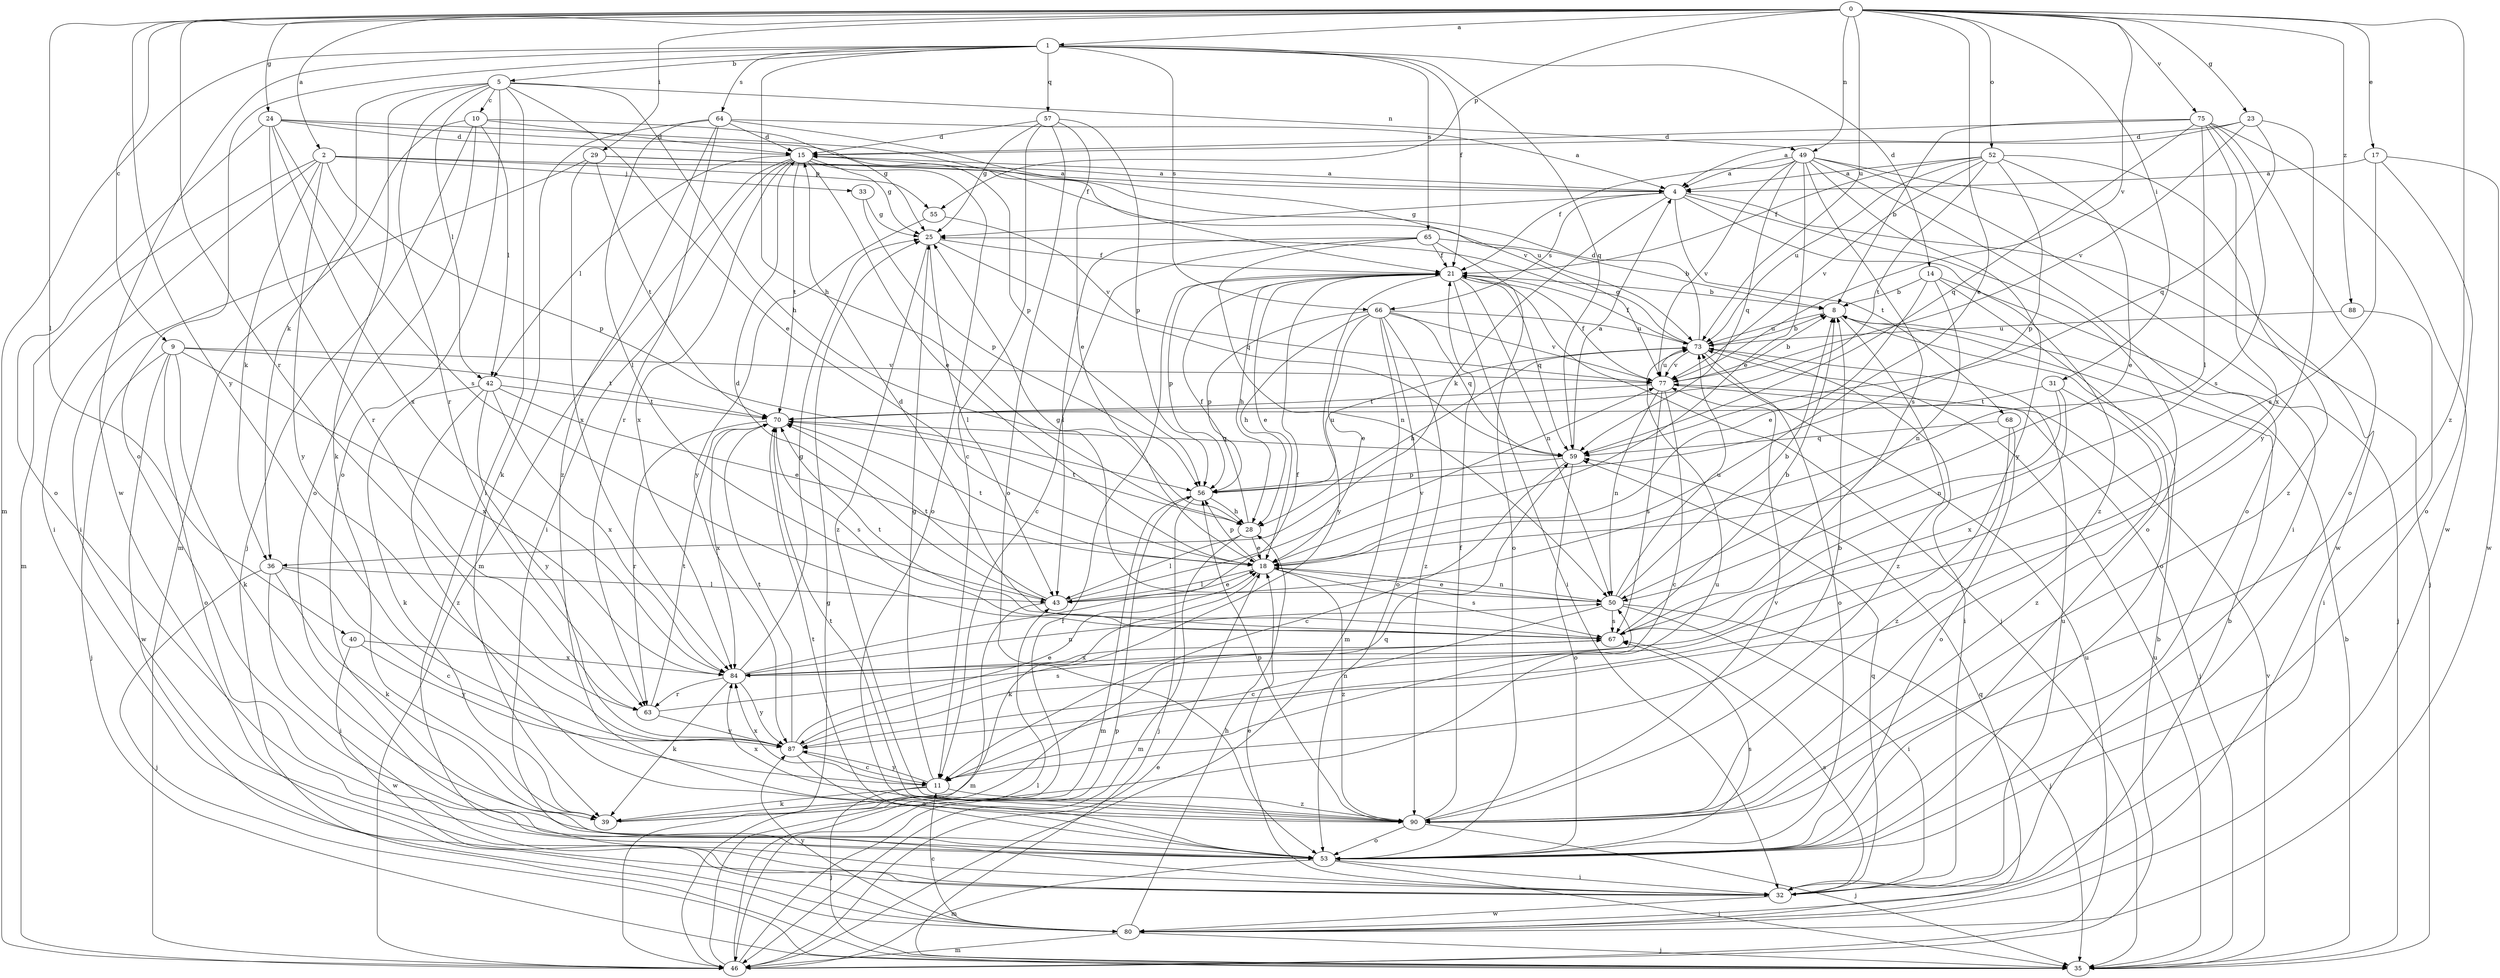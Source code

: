 strict digraph  {
0;
1;
2;
4;
5;
8;
9;
10;
11;
14;
15;
17;
18;
21;
23;
24;
25;
28;
29;
31;
32;
33;
35;
36;
39;
40;
42;
43;
46;
49;
50;
52;
53;
55;
56;
57;
59;
63;
64;
65;
66;
67;
68;
70;
73;
75;
77;
80;
84;
87;
88;
90;
0 -> 1  [label=a];
0 -> 2  [label=a];
0 -> 9  [label=c];
0 -> 17  [label=e];
0 -> 18  [label=e];
0 -> 23  [label=g];
0 -> 24  [label=g];
0 -> 29  [label=i];
0 -> 31  [label=i];
0 -> 40  [label=l];
0 -> 49  [label=n];
0 -> 52  [label=o];
0 -> 55  [label=p];
0 -> 63  [label=r];
0 -> 73  [label=u];
0 -> 75  [label=v];
0 -> 77  [label=v];
0 -> 87  [label=y];
0 -> 88  [label=z];
0 -> 90  [label=z];
1 -> 5  [label=b];
1 -> 14  [label=d];
1 -> 21  [label=f];
1 -> 28  [label=h];
1 -> 46  [label=m];
1 -> 53  [label=o];
1 -> 57  [label=q];
1 -> 59  [label=q];
1 -> 64  [label=s];
1 -> 65  [label=s];
1 -> 66  [label=s];
1 -> 80  [label=w];
2 -> 4  [label=a];
2 -> 32  [label=i];
2 -> 33  [label=j];
2 -> 36  [label=k];
2 -> 46  [label=m];
2 -> 55  [label=p];
2 -> 56  [label=p];
2 -> 87  [label=y];
4 -> 25  [label=g];
4 -> 35  [label=j];
4 -> 36  [label=k];
4 -> 53  [label=o];
4 -> 66  [label=s];
4 -> 68  [label=t];
4 -> 90  [label=z];
5 -> 10  [label=c];
5 -> 18  [label=e];
5 -> 28  [label=h];
5 -> 32  [label=i];
5 -> 36  [label=k];
5 -> 39  [label=k];
5 -> 42  [label=l];
5 -> 49  [label=n];
5 -> 53  [label=o];
5 -> 63  [label=r];
8 -> 73  [label=u];
8 -> 90  [label=z];
9 -> 35  [label=j];
9 -> 39  [label=k];
9 -> 53  [label=o];
9 -> 70  [label=t];
9 -> 77  [label=v];
9 -> 80  [label=w];
9 -> 84  [label=x];
10 -> 15  [label=d];
10 -> 25  [label=g];
10 -> 35  [label=j];
10 -> 42  [label=l];
10 -> 46  [label=m];
10 -> 53  [label=o];
11 -> 8  [label=b];
11 -> 25  [label=g];
11 -> 35  [label=j];
11 -> 39  [label=k];
11 -> 84  [label=x];
11 -> 87  [label=y];
11 -> 90  [label=z];
14 -> 8  [label=b];
14 -> 18  [label=e];
14 -> 35  [label=j];
14 -> 50  [label=n];
14 -> 53  [label=o];
15 -> 4  [label=a];
15 -> 18  [label=e];
15 -> 25  [label=g];
15 -> 32  [label=i];
15 -> 42  [label=l];
15 -> 46  [label=m];
15 -> 53  [label=o];
15 -> 70  [label=t];
15 -> 84  [label=x];
17 -> 4  [label=a];
17 -> 53  [label=o];
17 -> 67  [label=s];
17 -> 80  [label=w];
18 -> 39  [label=k];
18 -> 43  [label=l];
18 -> 50  [label=n];
18 -> 56  [label=p];
18 -> 67  [label=s];
18 -> 70  [label=t];
18 -> 90  [label=z];
21 -> 8  [label=b];
21 -> 18  [label=e];
21 -> 28  [label=h];
21 -> 32  [label=i];
21 -> 35  [label=j];
21 -> 50  [label=n];
21 -> 56  [label=p];
21 -> 59  [label=q];
21 -> 87  [label=y];
23 -> 4  [label=a];
23 -> 15  [label=d];
23 -> 59  [label=q];
23 -> 77  [label=v];
23 -> 87  [label=y];
24 -> 15  [label=d];
24 -> 21  [label=f];
24 -> 53  [label=o];
24 -> 56  [label=p];
24 -> 63  [label=r];
24 -> 67  [label=s];
24 -> 84  [label=x];
25 -> 21  [label=f];
25 -> 43  [label=l];
25 -> 59  [label=q];
25 -> 90  [label=z];
28 -> 18  [label=e];
28 -> 21  [label=f];
28 -> 43  [label=l];
28 -> 46  [label=m];
28 -> 70  [label=t];
29 -> 4  [label=a];
29 -> 32  [label=i];
29 -> 70  [label=t];
29 -> 73  [label=u];
29 -> 84  [label=x];
31 -> 50  [label=n];
31 -> 70  [label=t];
31 -> 84  [label=x];
31 -> 90  [label=z];
32 -> 18  [label=e];
32 -> 59  [label=q];
32 -> 67  [label=s];
32 -> 73  [label=u];
32 -> 80  [label=w];
33 -> 25  [label=g];
33 -> 56  [label=p];
35 -> 8  [label=b];
35 -> 73  [label=u];
35 -> 77  [label=v];
36 -> 11  [label=c];
36 -> 32  [label=i];
36 -> 35  [label=j];
36 -> 39  [label=k];
36 -> 43  [label=l];
39 -> 59  [label=q];
39 -> 73  [label=u];
40 -> 80  [label=w];
40 -> 84  [label=x];
40 -> 87  [label=y];
42 -> 18  [label=e];
42 -> 39  [label=k];
42 -> 70  [label=t];
42 -> 84  [label=x];
42 -> 87  [label=y];
42 -> 90  [label=z];
43 -> 15  [label=d];
43 -> 18  [label=e];
43 -> 46  [label=m];
43 -> 70  [label=t];
43 -> 77  [label=v];
46 -> 8  [label=b];
46 -> 18  [label=e];
46 -> 21  [label=f];
46 -> 25  [label=g];
46 -> 43  [label=l];
46 -> 56  [label=p];
46 -> 73  [label=u];
49 -> 4  [label=a];
49 -> 18  [label=e];
49 -> 21  [label=f];
49 -> 32  [label=i];
49 -> 53  [label=o];
49 -> 59  [label=q];
49 -> 67  [label=s];
49 -> 77  [label=v];
49 -> 80  [label=w];
49 -> 87  [label=y];
50 -> 8  [label=b];
50 -> 11  [label=c];
50 -> 18  [label=e];
50 -> 25  [label=g];
50 -> 32  [label=i];
50 -> 35  [label=j];
50 -> 67  [label=s];
50 -> 73  [label=u];
52 -> 4  [label=a];
52 -> 18  [label=e];
52 -> 21  [label=f];
52 -> 56  [label=p];
52 -> 70  [label=t];
52 -> 73  [label=u];
52 -> 77  [label=v];
52 -> 90  [label=z];
53 -> 32  [label=i];
53 -> 35  [label=j];
53 -> 46  [label=m];
53 -> 67  [label=s];
53 -> 70  [label=t];
55 -> 77  [label=v];
55 -> 87  [label=y];
56 -> 28  [label=h];
56 -> 35  [label=j];
56 -> 46  [label=m];
56 -> 73  [label=u];
57 -> 11  [label=c];
57 -> 15  [label=d];
57 -> 18  [label=e];
57 -> 25  [label=g];
57 -> 53  [label=o];
57 -> 56  [label=p];
59 -> 4  [label=a];
59 -> 11  [label=c];
59 -> 53  [label=o];
59 -> 56  [label=p];
63 -> 67  [label=s];
63 -> 70  [label=t];
63 -> 87  [label=y];
64 -> 4  [label=a];
64 -> 15  [label=d];
64 -> 39  [label=k];
64 -> 43  [label=l];
64 -> 63  [label=r];
64 -> 77  [label=v];
64 -> 90  [label=z];
65 -> 8  [label=b];
65 -> 11  [label=c];
65 -> 21  [label=f];
65 -> 43  [label=l];
65 -> 50  [label=n];
65 -> 53  [label=o];
66 -> 18  [label=e];
66 -> 28  [label=h];
66 -> 46  [label=m];
66 -> 53  [label=o];
66 -> 56  [label=p];
66 -> 59  [label=q];
66 -> 73  [label=u];
66 -> 77  [label=v];
66 -> 90  [label=z];
67 -> 8  [label=b];
67 -> 15  [label=d];
67 -> 70  [label=t];
67 -> 84  [label=x];
68 -> 53  [label=o];
68 -> 59  [label=q];
68 -> 90  [label=z];
70 -> 59  [label=q];
70 -> 63  [label=r];
70 -> 67  [label=s];
70 -> 84  [label=x];
73 -> 8  [label=b];
73 -> 15  [label=d];
73 -> 21  [label=f];
73 -> 25  [label=g];
73 -> 28  [label=h];
73 -> 32  [label=i];
73 -> 53  [label=o];
73 -> 77  [label=v];
75 -> 8  [label=b];
75 -> 15  [label=d];
75 -> 43  [label=l];
75 -> 53  [label=o];
75 -> 59  [label=q];
75 -> 67  [label=s];
75 -> 80  [label=w];
75 -> 84  [label=x];
77 -> 8  [label=b];
77 -> 11  [label=c];
77 -> 21  [label=f];
77 -> 35  [label=j];
77 -> 50  [label=n];
77 -> 67  [label=s];
77 -> 70  [label=t];
77 -> 73  [label=u];
80 -> 8  [label=b];
80 -> 11  [label=c];
80 -> 28  [label=h];
80 -> 35  [label=j];
80 -> 46  [label=m];
80 -> 59  [label=q];
80 -> 87  [label=y];
84 -> 21  [label=f];
84 -> 25  [label=g];
84 -> 39  [label=k];
84 -> 50  [label=n];
84 -> 63  [label=r];
84 -> 87  [label=y];
87 -> 11  [label=c];
87 -> 18  [label=e];
87 -> 50  [label=n];
87 -> 53  [label=o];
87 -> 70  [label=t];
88 -> 32  [label=i];
88 -> 73  [label=u];
90 -> 21  [label=f];
90 -> 35  [label=j];
90 -> 53  [label=o];
90 -> 56  [label=p];
90 -> 70  [label=t];
90 -> 77  [label=v];
90 -> 84  [label=x];
}
